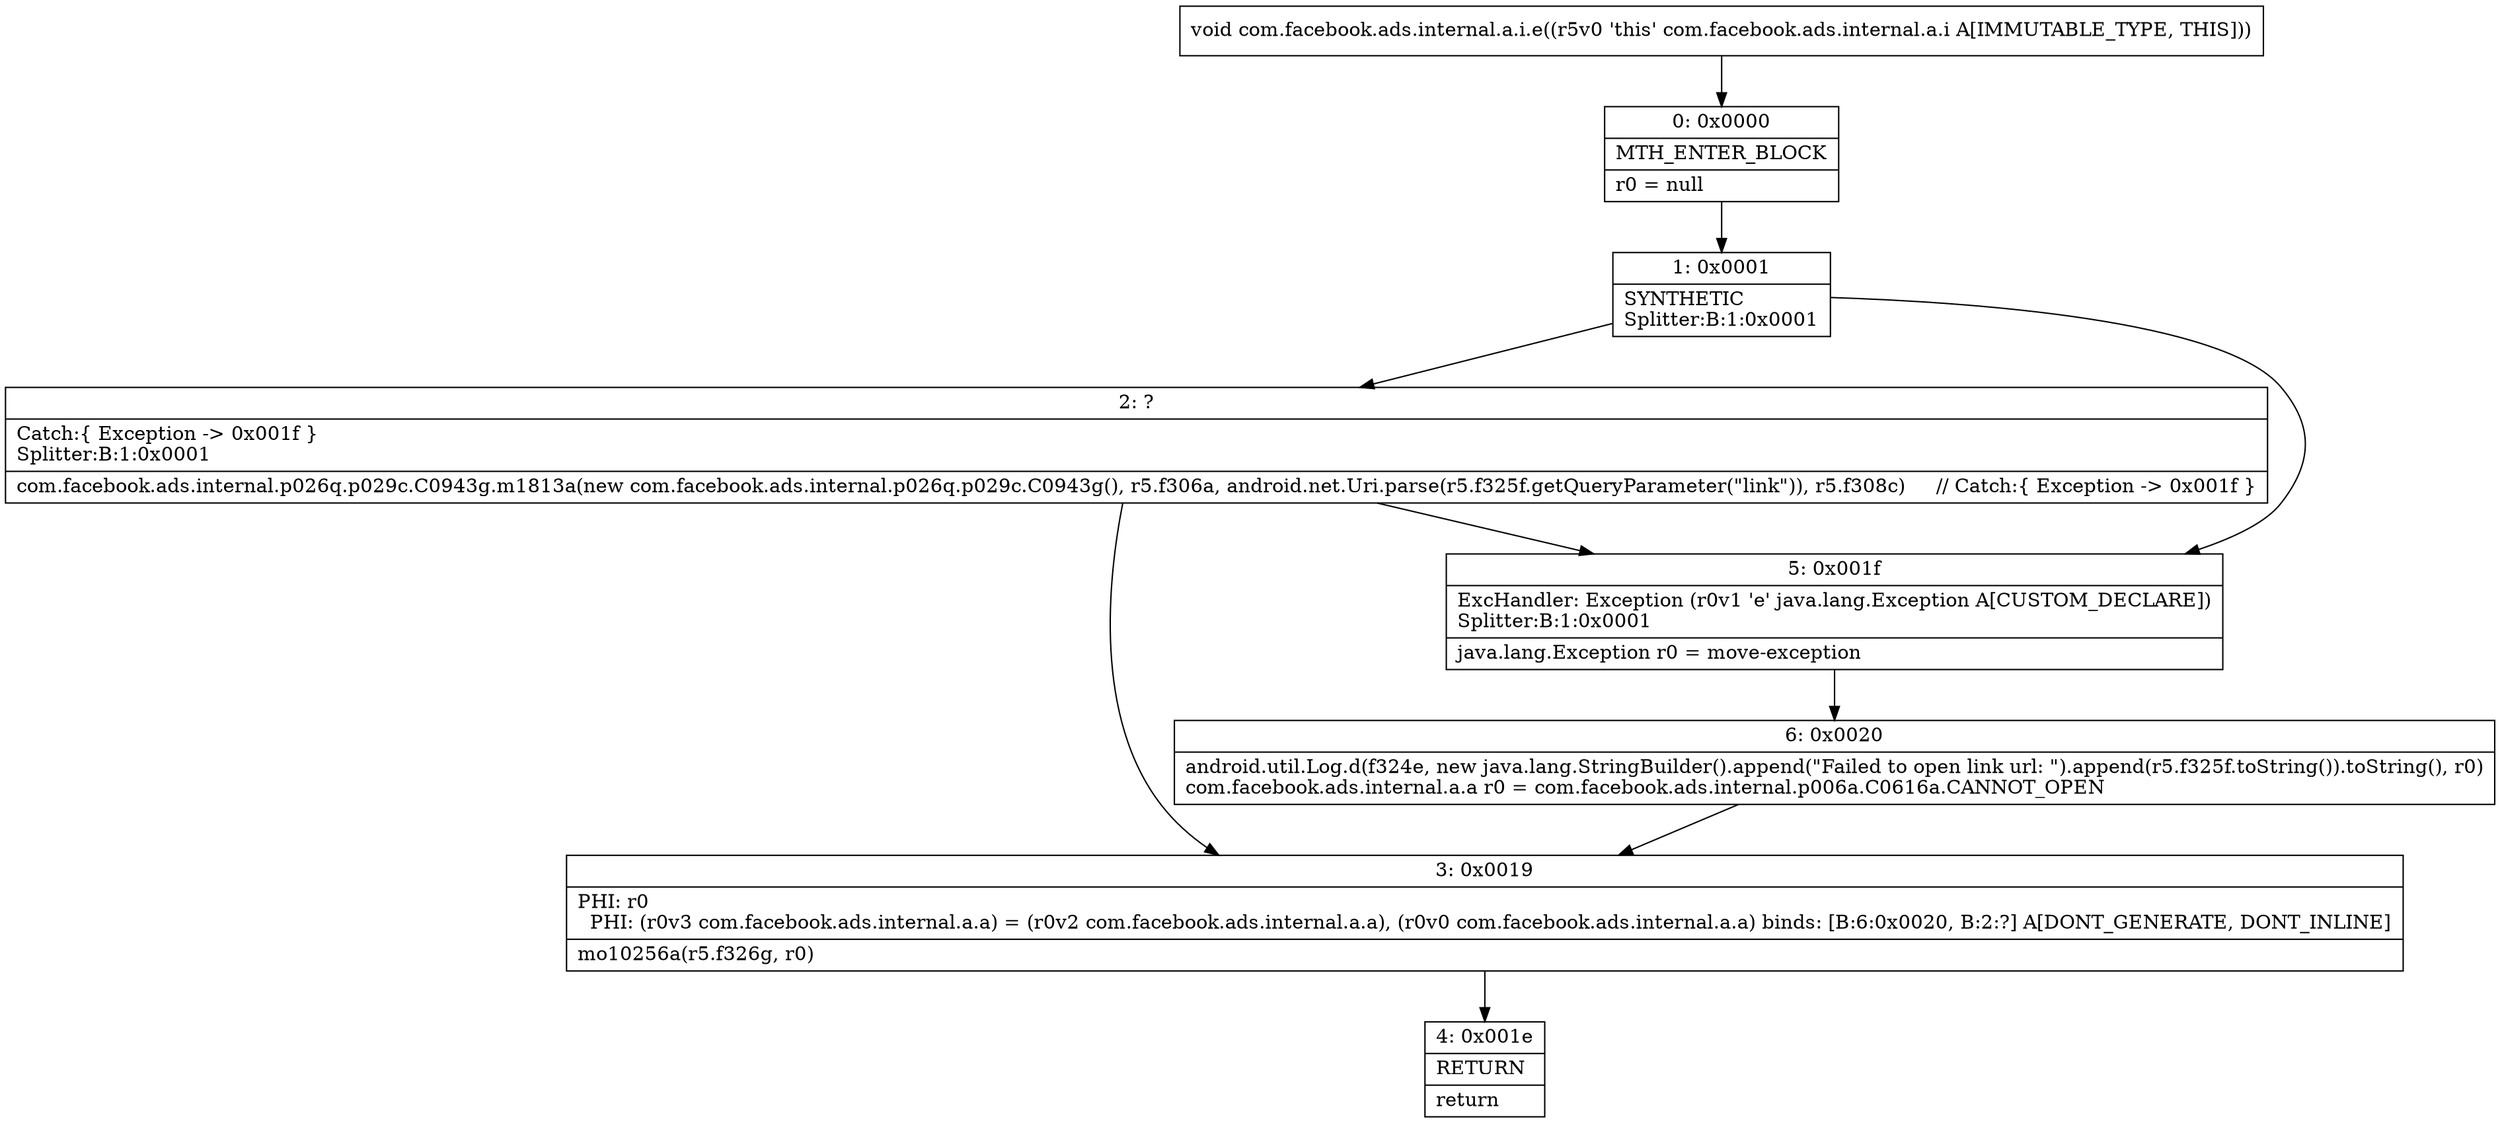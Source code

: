 digraph "CFG forcom.facebook.ads.internal.a.i.e()V" {
Node_0 [shape=record,label="{0\:\ 0x0000|MTH_ENTER_BLOCK\l|r0 = null\l}"];
Node_1 [shape=record,label="{1\:\ 0x0001|SYNTHETIC\lSplitter:B:1:0x0001\l}"];
Node_2 [shape=record,label="{2\:\ ?|Catch:\{ Exception \-\> 0x001f \}\lSplitter:B:1:0x0001\l|com.facebook.ads.internal.p026q.p029c.C0943g.m1813a(new com.facebook.ads.internal.p026q.p029c.C0943g(), r5.f306a, android.net.Uri.parse(r5.f325f.getQueryParameter(\"link\")), r5.f308c)     \/\/ Catch:\{ Exception \-\> 0x001f \}\l}"];
Node_3 [shape=record,label="{3\:\ 0x0019|PHI: r0 \l  PHI: (r0v3 com.facebook.ads.internal.a.a) = (r0v2 com.facebook.ads.internal.a.a), (r0v0 com.facebook.ads.internal.a.a) binds: [B:6:0x0020, B:2:?] A[DONT_GENERATE, DONT_INLINE]\l|mo10256a(r5.f326g, r0)\l}"];
Node_4 [shape=record,label="{4\:\ 0x001e|RETURN\l|return\l}"];
Node_5 [shape=record,label="{5\:\ 0x001f|ExcHandler: Exception (r0v1 'e' java.lang.Exception A[CUSTOM_DECLARE])\lSplitter:B:1:0x0001\l|java.lang.Exception r0 = move\-exception\l}"];
Node_6 [shape=record,label="{6\:\ 0x0020|android.util.Log.d(f324e, new java.lang.StringBuilder().append(\"Failed to open link url: \").append(r5.f325f.toString()).toString(), r0)\lcom.facebook.ads.internal.a.a r0 = com.facebook.ads.internal.p006a.C0616a.CANNOT_OPEN\l}"];
MethodNode[shape=record,label="{void com.facebook.ads.internal.a.i.e((r5v0 'this' com.facebook.ads.internal.a.i A[IMMUTABLE_TYPE, THIS])) }"];
MethodNode -> Node_0;
Node_0 -> Node_1;
Node_1 -> Node_2;
Node_1 -> Node_5;
Node_2 -> Node_3;
Node_2 -> Node_5;
Node_3 -> Node_4;
Node_5 -> Node_6;
Node_6 -> Node_3;
}

